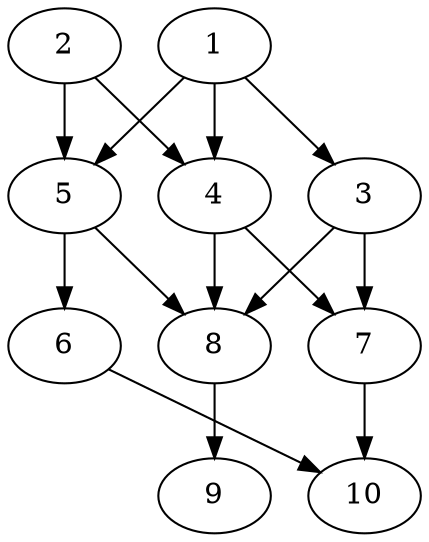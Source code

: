 // DAG automatically generated by daggen at Thu Oct  3 13:58:04 2019
// ./daggen --dot -n 10 --ccr 0.4 --fat 0.5 --regular 0.9 --density 0.7 --mindata 5242880 --maxdata 52428800 
digraph G {
  1 [size="118671360", alpha="0.14", expect_size="47468544"] 
  1 -> 3 [size ="47468544"]
  1 -> 4 [size ="47468544"]
  1 -> 5 [size ="47468544"]
  2 [size="95713280", alpha="0.00", expect_size="38285312"] 
  2 -> 4 [size ="38285312"]
  2 -> 5 [size ="38285312"]
  3 [size="38732800", alpha="0.14", expect_size="15493120"] 
  3 -> 7 [size ="15493120"]
  3 -> 8 [size ="15493120"]
  4 [size="111910400", alpha="0.20", expect_size="44764160"] 
  4 -> 7 [size ="44764160"]
  4 -> 8 [size ="44764160"]
  5 [size="66693120", alpha="0.07", expect_size="26677248"] 
  5 -> 6 [size ="26677248"]
  5 -> 8 [size ="26677248"]
  6 [size="30407680", alpha="0.03", expect_size="12163072"] 
  6 -> 10 [size ="12163072"]
  7 [size="30054400", alpha="0.03", expect_size="12021760"] 
  7 -> 10 [size ="12021760"]
  8 [size="128934400", alpha="0.12", expect_size="51573760"] 
  8 -> 9 [size ="51573760"]
  9 [size="47485440", alpha="0.13", expect_size="18994176"] 
  10 [size="57221120", alpha="0.04", expect_size="22888448"] 
}
